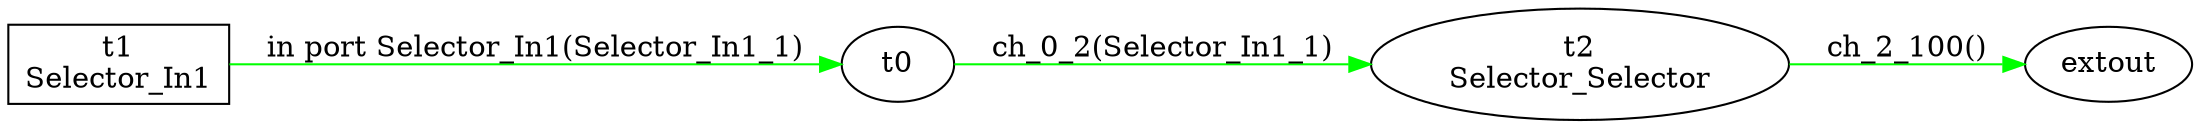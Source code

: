 digraph csp {
	graph [rankdir=LR];
	Selector_Selector	 [label="t2\nSelector_Selector"];
	t0 -> Selector_Selector	 [color=green,
		label="ch_0_2(Selector_In1_1)"];
	extout	 [label=extout];
	Selector_In1	 [label="t1\nSelector_In1",
		shape=box];
	Selector_In1 -> t0	 [color=green,
		label="in port Selector_In1(Selector_In1_1)"];
	Selector_Selector -> extout	 [color=green,
		label="ch_2_100()"];
}
